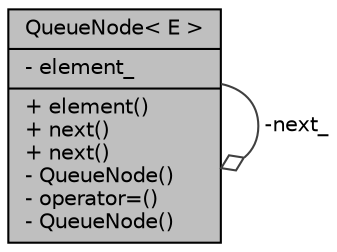 digraph "QueueNode&lt; E &gt;"
{
 // INTERACTIVE_SVG=YES
 // LATEX_PDF_SIZE
  edge [fontname="Helvetica",fontsize="10",labelfontname="Helvetica",labelfontsize="10"];
  node [fontname="Helvetica",fontsize="10",shape=record];
  Node1 [label="{QueueNode\< E \>\n|- element_\l|+ element()\l+ next()\l+ next()\l- QueueNode()\l- operator=()\l- QueueNode()\l}",height=0.2,width=0.4,color="black", fillcolor="grey75", style="filled", fontcolor="black",tooltip=" "];
  Node1 -> Node1 [color="grey25",fontsize="10",style="solid",label=" -next_" ,arrowhead="odiamond",fontname="Helvetica"];
}
